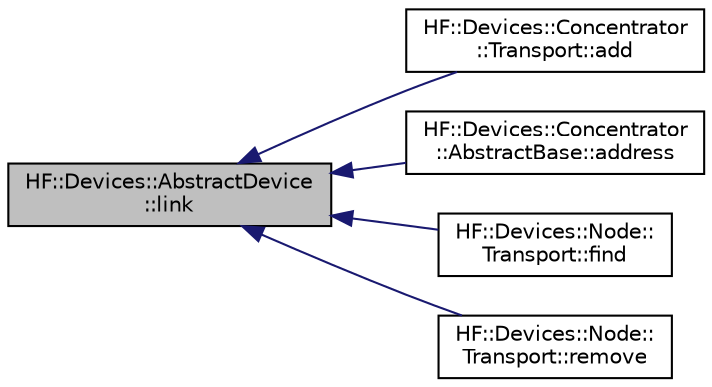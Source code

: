 digraph "HF::Devices::AbstractDevice::link"
{
  edge [fontname="Helvetica",fontsize="10",labelfontname="Helvetica",labelfontsize="10"];
  node [fontname="Helvetica",fontsize="10",shape=record];
  rankdir="LR";
  Node14 [label="HF::Devices::AbstractDevice\l::link",height=0.2,width=0.4,color="black", fillcolor="grey75", style="filled", fontcolor="black"];
  Node14 -> Node15 [dir="back",color="midnightblue",fontsize="10",style="solid",fontname="Helvetica"];
  Node15 [label="HF::Devices::Concentrator\l::Transport::add",height=0.2,width=0.4,color="black", fillcolor="white", style="filled",URL="$classHF_1_1Devices_1_1Concentrator_1_1Transport.html#a2d8326c56bc6329ae2e4e54cd3019aa9",tooltip="Register the given Endpoint to receive events. "];
  Node14 -> Node16 [dir="back",color="midnightblue",fontsize="10",style="solid",fontname="Helvetica"];
  Node16 [label="HF::Devices::Concentrator\l::AbstractBase::address",height=0.2,width=0.4,color="black", fillcolor="white", style="filled",URL="$classHF_1_1Devices_1_1Concentrator_1_1AbstractBase.html#ad0dd04e163140bca05b5d37253d2805c",tooltip="Return the device address on the HAN-FUN network, when the device is registered, or HF_BROADCAST_ADDR..."];
  Node14 -> Node17 [dir="back",color="midnightblue",fontsize="10",style="solid",fontname="Helvetica"];
  Node17 [label="HF::Devices::Node::\lTransport::find",height=0.2,width=0.4,color="black", fillcolor="white", style="filled",URL="$classHF_1_1Devices_1_1Node_1_1Transport.html#a989bb4fe3077b88fbe884791da56556b",tooltip="Find the link used to send messages to the HAN-FUN device with the given address. ..."];
  Node14 -> Node18 [dir="back",color="midnightblue",fontsize="10",style="solid",fontname="Helvetica"];
  Node18 [label="HF::Devices::Node::\lTransport::remove",height=0.2,width=0.4,color="black", fillcolor="white", style="filled",URL="$classHF_1_1Devices_1_1Node_1_1Transport.html#ad008724f39d1fe29cd159ce173bad491",tooltip="Call the disconnected method for all registered end-points with the given _link and remove it from li..."];
}
